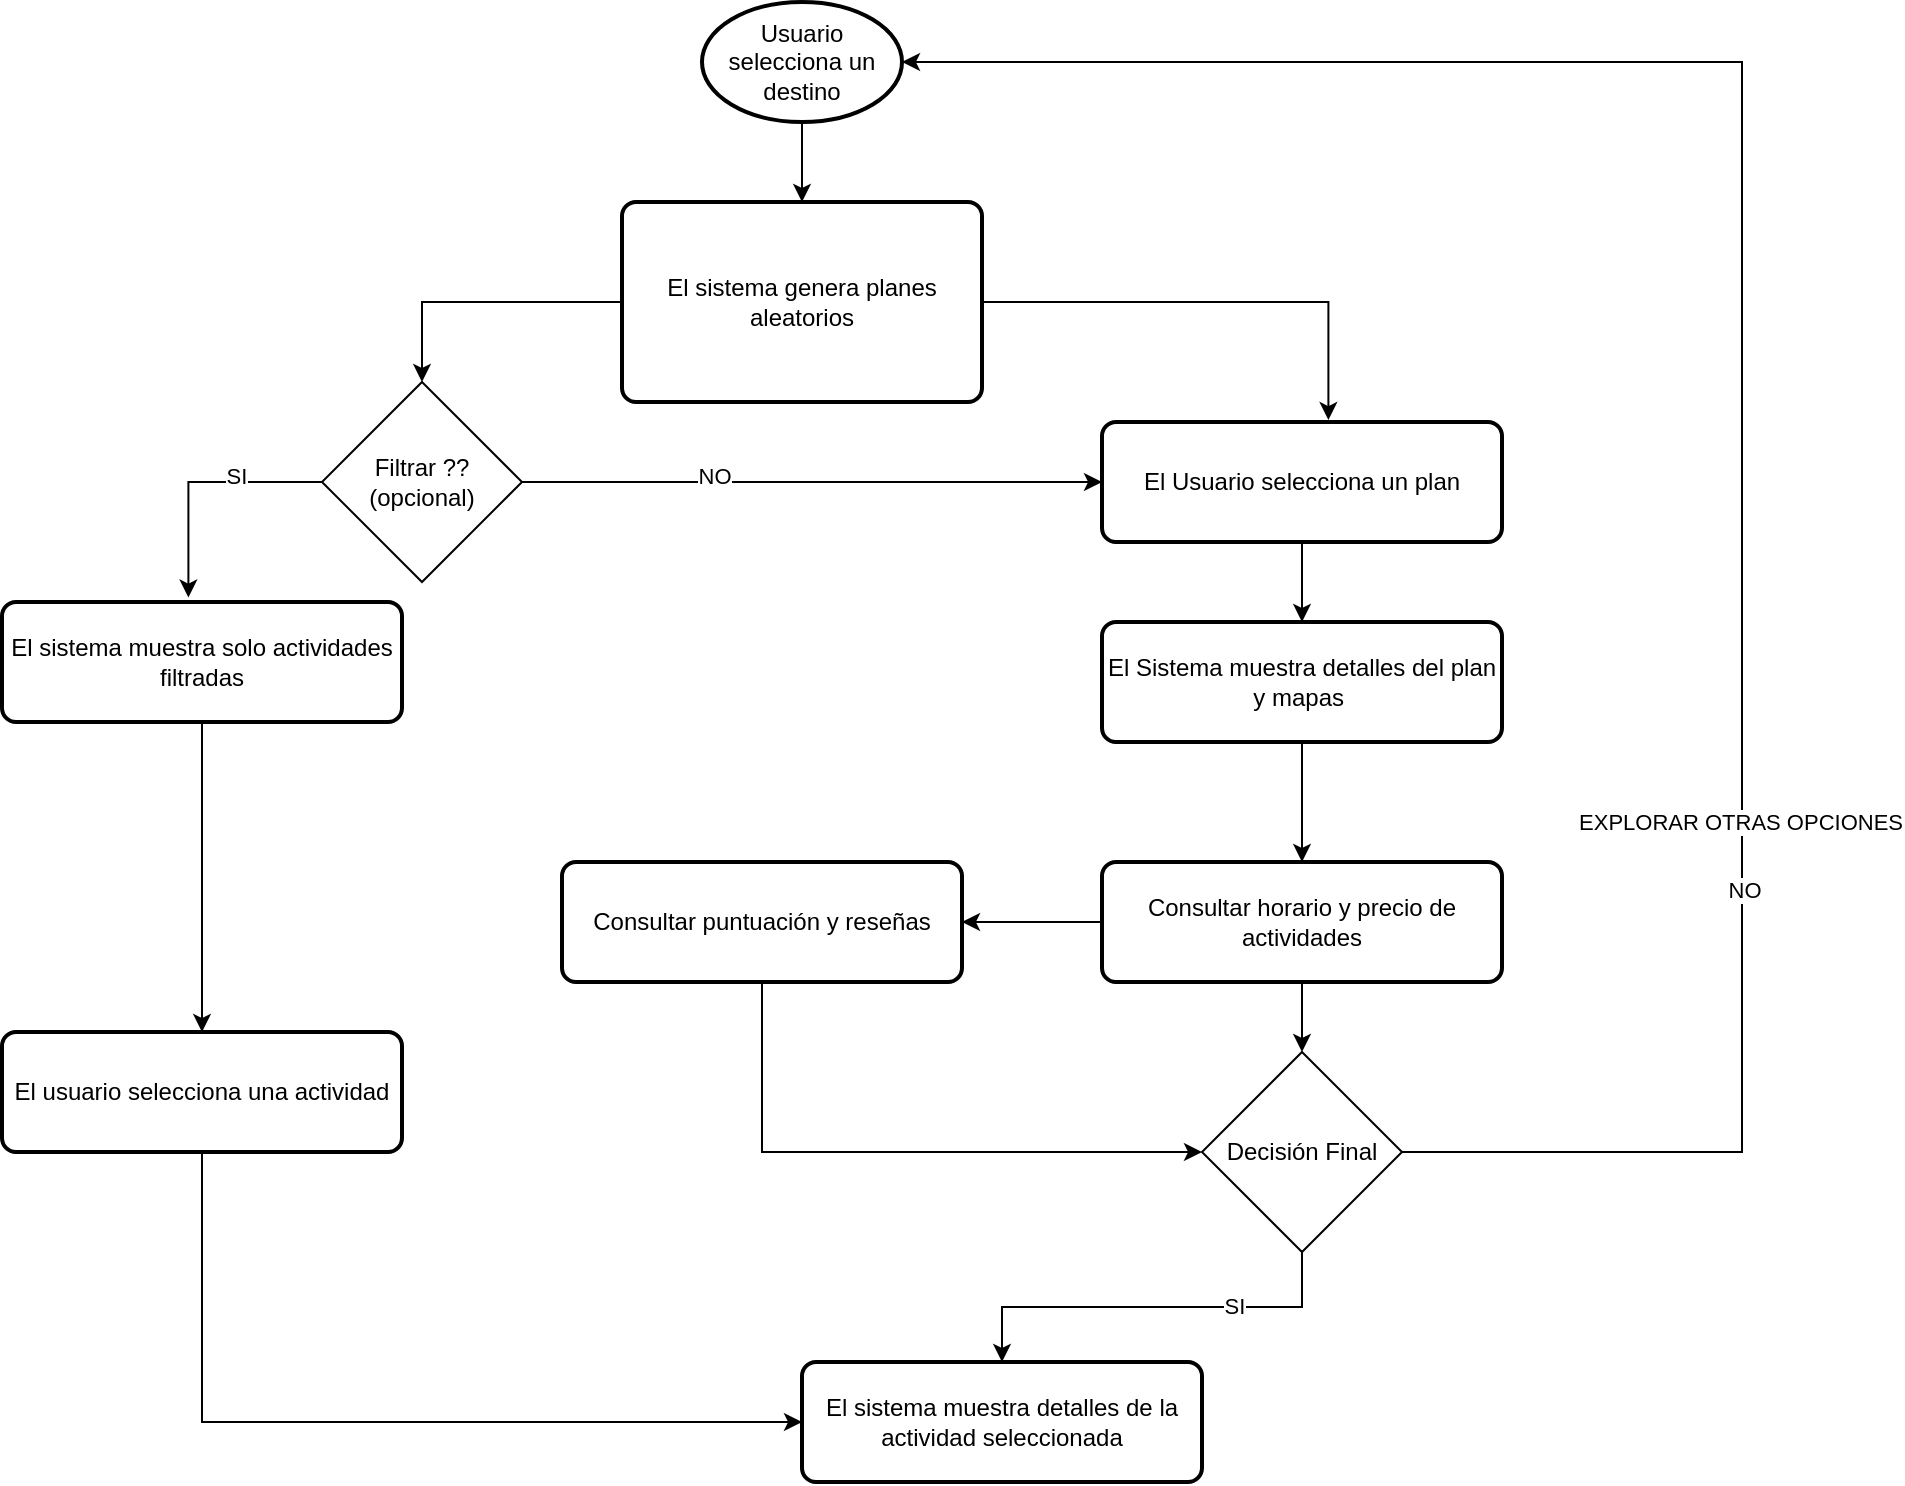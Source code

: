<mxfile version="24.2.0" type="device">
  <diagram name="Página-1" id="olC9y_tkMuratU6_Xn_H">
    <mxGraphModel dx="2261" dy="780" grid="1" gridSize="10" guides="1" tooltips="1" connect="1" arrows="1" fold="1" page="1" pageScale="1" pageWidth="827" pageHeight="1169" math="0" shadow="0">
      <root>
        <mxCell id="0" />
        <mxCell id="1" parent="0" />
        <mxCell id="YsjccN90-ADrKdUlUiV5-50" style="edgeStyle=orthogonalEdgeStyle;rounded=0;orthogonalLoop=1;jettySize=auto;html=1;exitX=0.5;exitY=1;exitDx=0;exitDy=0;exitPerimeter=0;" parent="1" source="YsjccN90-ADrKdUlUiV5-1" target="YsjccN90-ADrKdUlUiV5-2" edge="1">
          <mxGeometry relative="1" as="geometry" />
        </mxCell>
        <mxCell id="YsjccN90-ADrKdUlUiV5-1" value="Usuario selecciona un destino" style="strokeWidth=2;html=1;shape=mxgraph.flowchart.start_1;whiteSpace=wrap;" parent="1" vertex="1">
          <mxGeometry x="350" y="10" width="100" height="60" as="geometry" />
        </mxCell>
        <mxCell id="YsjccN90-ADrKdUlUiV5-66" style="edgeStyle=orthogonalEdgeStyle;rounded=0;orthogonalLoop=1;jettySize=auto;html=1;exitX=0;exitY=0.5;exitDx=0;exitDy=0;entryX=0.5;entryY=0;entryDx=0;entryDy=0;" parent="1" source="YsjccN90-ADrKdUlUiV5-2" target="YsjccN90-ADrKdUlUiV5-48" edge="1">
          <mxGeometry relative="1" as="geometry" />
        </mxCell>
        <mxCell id="YsjccN90-ADrKdUlUiV5-2" value="El sistema genera planes aleatorios" style="rounded=1;whiteSpace=wrap;html=1;absoluteArcSize=1;arcSize=14;strokeWidth=2;" parent="1" vertex="1">
          <mxGeometry x="310" y="110" width="180" height="100" as="geometry" />
        </mxCell>
        <mxCell id="YsjccN90-ADrKdUlUiV5-70" style="edgeStyle=orthogonalEdgeStyle;rounded=0;orthogonalLoop=1;jettySize=auto;html=1;exitX=1;exitY=0.5;exitDx=0;exitDy=0;entryX=0;entryY=0.5;entryDx=0;entryDy=0;" parent="1" source="YsjccN90-ADrKdUlUiV5-48" target="YsjccN90-ADrKdUlUiV5-93" edge="1">
          <mxGeometry relative="1" as="geometry">
            <mxPoint x="300" y="320" as="targetPoint" />
          </mxGeometry>
        </mxCell>
        <mxCell id="YsjccN90-ADrKdUlUiV5-71" value="NO" style="edgeLabel;html=1;align=center;verticalAlign=middle;resizable=0;points=[];" parent="YsjccN90-ADrKdUlUiV5-70" vertex="1" connectable="0">
          <mxGeometry x="-0.338" y="3" relative="1" as="geometry">
            <mxPoint as="offset" />
          </mxGeometry>
        </mxCell>
        <mxCell id="YsjccN90-ADrKdUlUiV5-48" value="Filtrar ??(opcional)" style="rhombus;whiteSpace=wrap;html=1;" parent="1" vertex="1">
          <mxGeometry x="160" y="200" width="100" height="100" as="geometry" />
        </mxCell>
        <mxCell id="YsjccN90-ADrKdUlUiV5-97" style="edgeStyle=orthogonalEdgeStyle;rounded=0;orthogonalLoop=1;jettySize=auto;html=1;exitX=0.5;exitY=1;exitDx=0;exitDy=0;entryX=0.5;entryY=0;entryDx=0;entryDy=0;" parent="1" source="YsjccN90-ADrKdUlUiV5-53" target="YsjccN90-ADrKdUlUiV5-90" edge="1">
          <mxGeometry relative="1" as="geometry" />
        </mxCell>
        <mxCell id="YsjccN90-ADrKdUlUiV5-53" value="El sistema muestra solo actividades filtradas" style="rounded=1;whiteSpace=wrap;html=1;absoluteArcSize=1;arcSize=14;strokeWidth=2;" parent="1" vertex="1">
          <mxGeometry y="310" width="200" height="60" as="geometry" />
        </mxCell>
        <mxCell id="YsjccN90-ADrKdUlUiV5-76" style="edgeStyle=orthogonalEdgeStyle;rounded=0;orthogonalLoop=1;jettySize=auto;html=1;exitX=0.5;exitY=1;exitDx=0;exitDy=0;entryX=0.5;entryY=0;entryDx=0;entryDy=0;" parent="1" source="YsjccN90-ADrKdUlUiV5-57" target="YsjccN90-ADrKdUlUiV5-60" edge="1">
          <mxGeometry relative="1" as="geometry" />
        </mxCell>
        <mxCell id="YsjccN90-ADrKdUlUiV5-57" value="El Sistema muestra detalles del plan y mapas&amp;nbsp;" style="rounded=1;whiteSpace=wrap;html=1;absoluteArcSize=1;arcSize=14;strokeWidth=2;" parent="1" vertex="1">
          <mxGeometry x="550" y="320" width="200" height="60" as="geometry" />
        </mxCell>
        <mxCell id="YsjccN90-ADrKdUlUiV5-81" style="edgeStyle=orthogonalEdgeStyle;rounded=0;orthogonalLoop=1;jettySize=auto;html=1;exitX=0.5;exitY=1;exitDx=0;exitDy=0;entryX=0.5;entryY=0;entryDx=0;entryDy=0;" parent="1" source="YsjccN90-ADrKdUlUiV5-60" target="YsjccN90-ADrKdUlUiV5-80" edge="1">
          <mxGeometry relative="1" as="geometry" />
        </mxCell>
        <mxCell id="YsjccN90-ADrKdUlUiV5-88" style="edgeStyle=orthogonalEdgeStyle;rounded=0;orthogonalLoop=1;jettySize=auto;html=1;exitX=0;exitY=0.5;exitDx=0;exitDy=0;entryX=1;entryY=0.5;entryDx=0;entryDy=0;" parent="1" source="YsjccN90-ADrKdUlUiV5-60" target="YsjccN90-ADrKdUlUiV5-87" edge="1">
          <mxGeometry relative="1" as="geometry" />
        </mxCell>
        <mxCell id="YsjccN90-ADrKdUlUiV5-60" value="Consultar horario y precio de actividades" style="rounded=1;whiteSpace=wrap;html=1;absoluteArcSize=1;arcSize=14;strokeWidth=2;" parent="1" vertex="1">
          <mxGeometry x="550" y="440" width="200" height="60" as="geometry" />
        </mxCell>
        <mxCell id="YsjccN90-ADrKdUlUiV5-63" value="El sistema muestra detalles de la actividad seleccionada" style="rounded=1;whiteSpace=wrap;html=1;absoluteArcSize=1;arcSize=14;strokeWidth=2;" parent="1" vertex="1">
          <mxGeometry x="400" y="690" width="200" height="60" as="geometry" />
        </mxCell>
        <mxCell id="YsjccN90-ADrKdUlUiV5-67" style="edgeStyle=orthogonalEdgeStyle;rounded=0;orthogonalLoop=1;jettySize=auto;html=1;exitX=0;exitY=0.5;exitDx=0;exitDy=0;entryX=0.466;entryY=-0.037;entryDx=0;entryDy=0;entryPerimeter=0;" parent="1" source="YsjccN90-ADrKdUlUiV5-48" target="YsjccN90-ADrKdUlUiV5-53" edge="1">
          <mxGeometry relative="1" as="geometry" />
        </mxCell>
        <mxCell id="YsjccN90-ADrKdUlUiV5-68" value="SI" style="edgeLabel;html=1;align=center;verticalAlign=middle;resizable=0;points=[];" parent="YsjccN90-ADrKdUlUiV5-67" vertex="1" connectable="0">
          <mxGeometry x="-0.304" y="-3" relative="1" as="geometry">
            <mxPoint as="offset" />
          </mxGeometry>
        </mxCell>
        <mxCell id="YsjccN90-ADrKdUlUiV5-82" style="edgeStyle=orthogonalEdgeStyle;rounded=0;orthogonalLoop=1;jettySize=auto;html=1;exitX=0.5;exitY=1;exitDx=0;exitDy=0;entryX=0.5;entryY=0;entryDx=0;entryDy=0;" parent="1" source="YsjccN90-ADrKdUlUiV5-80" target="YsjccN90-ADrKdUlUiV5-63" edge="1">
          <mxGeometry relative="1" as="geometry" />
        </mxCell>
        <mxCell id="YsjccN90-ADrKdUlUiV5-86" value="SI" style="edgeLabel;html=1;align=center;verticalAlign=middle;resizable=0;points=[];" parent="YsjccN90-ADrKdUlUiV5-82" vertex="1" connectable="0">
          <mxGeometry x="-0.393" y="-1" relative="1" as="geometry">
            <mxPoint as="offset" />
          </mxGeometry>
        </mxCell>
        <mxCell id="YsjccN90-ADrKdUlUiV5-80" value="Decisión Final" style="rhombus;whiteSpace=wrap;html=1;" parent="1" vertex="1">
          <mxGeometry x="600" y="535" width="100" height="100" as="geometry" />
        </mxCell>
        <mxCell id="YsjccN90-ADrKdUlUiV5-89" style="edgeStyle=orthogonalEdgeStyle;rounded=0;orthogonalLoop=1;jettySize=auto;html=1;exitX=0.5;exitY=1;exitDx=0;exitDy=0;entryX=0;entryY=0.5;entryDx=0;entryDy=0;" parent="1" source="YsjccN90-ADrKdUlUiV5-87" target="YsjccN90-ADrKdUlUiV5-80" edge="1">
          <mxGeometry relative="1" as="geometry" />
        </mxCell>
        <mxCell id="YsjccN90-ADrKdUlUiV5-87" value="Consultar puntuación y reseñas" style="rounded=1;whiteSpace=wrap;html=1;absoluteArcSize=1;arcSize=14;strokeWidth=2;" parent="1" vertex="1">
          <mxGeometry x="280" y="440" width="200" height="60" as="geometry" />
        </mxCell>
        <mxCell id="YsjccN90-ADrKdUlUiV5-98" style="edgeStyle=orthogonalEdgeStyle;rounded=0;orthogonalLoop=1;jettySize=auto;html=1;exitX=0.5;exitY=1;exitDx=0;exitDy=0;entryX=0;entryY=0.5;entryDx=0;entryDy=0;" parent="1" source="YsjccN90-ADrKdUlUiV5-90" target="YsjccN90-ADrKdUlUiV5-63" edge="1">
          <mxGeometry relative="1" as="geometry" />
        </mxCell>
        <mxCell id="YsjccN90-ADrKdUlUiV5-90" value="El usuario selecciona una actividad" style="rounded=1;whiteSpace=wrap;html=1;absoluteArcSize=1;arcSize=14;strokeWidth=2;" parent="1" vertex="1">
          <mxGeometry y="525" width="200" height="60" as="geometry" />
        </mxCell>
        <mxCell id="YsjccN90-ADrKdUlUiV5-95" style="edgeStyle=orthogonalEdgeStyle;rounded=0;orthogonalLoop=1;jettySize=auto;html=1;exitX=0.5;exitY=1;exitDx=0;exitDy=0;entryX=0.5;entryY=0;entryDx=0;entryDy=0;" parent="1" source="YsjccN90-ADrKdUlUiV5-93" target="YsjccN90-ADrKdUlUiV5-57" edge="1">
          <mxGeometry relative="1" as="geometry" />
        </mxCell>
        <mxCell id="YsjccN90-ADrKdUlUiV5-93" value="El Usuario selecciona un plan" style="rounded=1;whiteSpace=wrap;html=1;absoluteArcSize=1;arcSize=14;strokeWidth=2;" parent="1" vertex="1">
          <mxGeometry x="550" y="220" width="200" height="60" as="geometry" />
        </mxCell>
        <mxCell id="YsjccN90-ADrKdUlUiV5-94" style="edgeStyle=orthogonalEdgeStyle;rounded=0;orthogonalLoop=1;jettySize=auto;html=1;exitX=1;exitY=0.5;exitDx=0;exitDy=0;entryX=0.566;entryY=-0.016;entryDx=0;entryDy=0;entryPerimeter=0;" parent="1" source="YsjccN90-ADrKdUlUiV5-2" target="YsjccN90-ADrKdUlUiV5-93" edge="1">
          <mxGeometry relative="1" as="geometry" />
        </mxCell>
        <mxCell id="YsjccN90-ADrKdUlUiV5-99" style="edgeStyle=orthogonalEdgeStyle;rounded=0;orthogonalLoop=1;jettySize=auto;html=1;exitX=1;exitY=0.5;exitDx=0;exitDy=0;entryX=1;entryY=0.5;entryDx=0;entryDy=0;entryPerimeter=0;" parent="1" source="YsjccN90-ADrKdUlUiV5-80" target="YsjccN90-ADrKdUlUiV5-1" edge="1">
          <mxGeometry relative="1" as="geometry">
            <Array as="points">
              <mxPoint x="870" y="585" />
              <mxPoint x="870" y="40" />
            </Array>
            <mxPoint x="740" y="585" as="sourcePoint" />
            <mxPoint x="540" y="40" as="targetPoint" />
          </mxGeometry>
        </mxCell>
        <mxCell id="YsjccN90-ADrKdUlUiV5-100" value="NO" style="edgeLabel;html=1;align=center;verticalAlign=middle;resizable=0;points=[];" parent="YsjccN90-ADrKdUlUiV5-99" vertex="1" connectable="0">
          <mxGeometry x="-0.47" y="-1" relative="1" as="geometry">
            <mxPoint as="offset" />
          </mxGeometry>
        </mxCell>
        <mxCell id="YsjccN90-ADrKdUlUiV5-101" value="EXPLORAR OTRAS OPCIONES" style="edgeLabel;html=1;align=center;verticalAlign=middle;resizable=0;points=[];" parent="YsjccN90-ADrKdUlUiV5-99" vertex="1" connectable="0">
          <mxGeometry x="-0.529" y="1" relative="1" as="geometry">
            <mxPoint y="-68" as="offset" />
          </mxGeometry>
        </mxCell>
      </root>
    </mxGraphModel>
  </diagram>
</mxfile>
